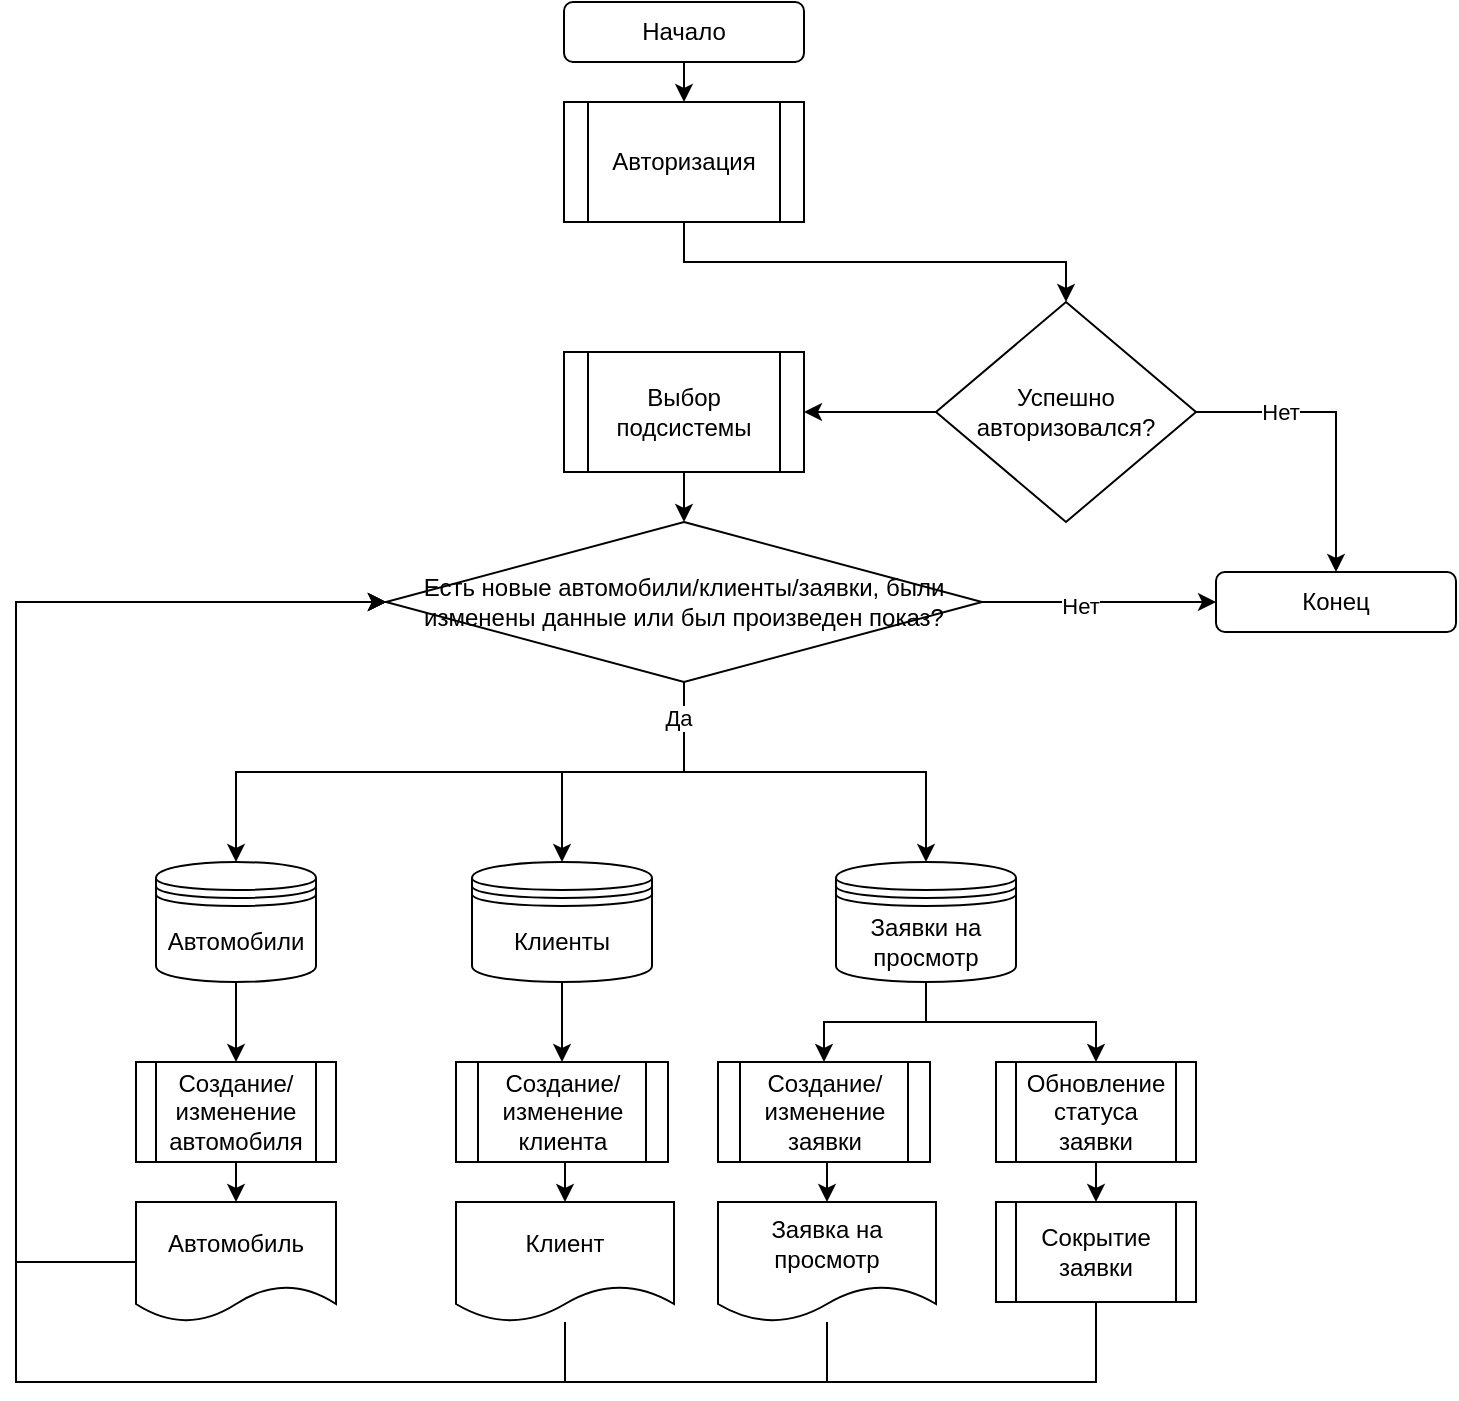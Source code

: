 <mxfile version="23.1.5" type="device">
  <diagram name="Страница — 1" id="TlbH_63KlKPQKvws_X7r">
    <mxGraphModel dx="1066" dy="705" grid="1" gridSize="10" guides="1" tooltips="1" connect="1" arrows="1" fold="1" page="1" pageScale="1" pageWidth="827" pageHeight="1169" math="0" shadow="0">
      <root>
        <mxCell id="0" />
        <mxCell id="1" parent="0" />
        <mxCell id="QBwxYJJc6qWLc4DvF4go-5" style="edgeStyle=orthogonalEdgeStyle;rounded=0;orthogonalLoop=1;jettySize=auto;html=1;exitX=0.5;exitY=1;exitDx=0;exitDy=0;entryX=0.5;entryY=0;entryDx=0;entryDy=0;" edge="1" parent="1" source="QBwxYJJc6qWLc4DvF4go-1" target="QBwxYJJc6qWLc4DvF4go-3">
          <mxGeometry relative="1" as="geometry" />
        </mxCell>
        <mxCell id="QBwxYJJc6qWLc4DvF4go-1" value="Начало" style="rounded=1;whiteSpace=wrap;html=1;" vertex="1" parent="1">
          <mxGeometry x="354" y="10" width="120" height="30" as="geometry" />
        </mxCell>
        <mxCell id="QBwxYJJc6qWLc4DvF4go-6" style="edgeStyle=orthogonalEdgeStyle;rounded=0;orthogonalLoop=1;jettySize=auto;html=1;exitX=0.5;exitY=1;exitDx=0;exitDy=0;entryX=0.5;entryY=0;entryDx=0;entryDy=0;" edge="1" parent="1" source="QBwxYJJc6qWLc4DvF4go-3" target="QBwxYJJc6qWLc4DvF4go-4">
          <mxGeometry relative="1" as="geometry" />
        </mxCell>
        <mxCell id="QBwxYJJc6qWLc4DvF4go-3" value="Авторизация" style="shape=process;whiteSpace=wrap;html=1;backgroundOutline=1;" vertex="1" parent="1">
          <mxGeometry x="354" y="60" width="120" height="60" as="geometry" />
        </mxCell>
        <mxCell id="QBwxYJJc6qWLc4DvF4go-8" style="edgeStyle=orthogonalEdgeStyle;rounded=0;orthogonalLoop=1;jettySize=auto;html=1;exitX=1;exitY=0.5;exitDx=0;exitDy=0;" edge="1" parent="1" source="QBwxYJJc6qWLc4DvF4go-4" target="QBwxYJJc6qWLc4DvF4go-7">
          <mxGeometry relative="1" as="geometry" />
        </mxCell>
        <mxCell id="QBwxYJJc6qWLc4DvF4go-9" value="Нет" style="edgeLabel;html=1;align=center;verticalAlign=middle;resizable=0;points=[];" vertex="1" connectable="0" parent="QBwxYJJc6qWLc4DvF4go-8">
          <mxGeometry x="-0.437" relative="1" as="geometry">
            <mxPoint as="offset" />
          </mxGeometry>
        </mxCell>
        <mxCell id="QBwxYJJc6qWLc4DvF4go-11" style="edgeStyle=orthogonalEdgeStyle;rounded=0;orthogonalLoop=1;jettySize=auto;html=1;exitX=0;exitY=0.5;exitDx=0;exitDy=0;" edge="1" parent="1" source="QBwxYJJc6qWLc4DvF4go-4" target="QBwxYJJc6qWLc4DvF4go-10">
          <mxGeometry relative="1" as="geometry" />
        </mxCell>
        <mxCell id="QBwxYJJc6qWLc4DvF4go-4" value="Успешно авторизовался?" style="rhombus;whiteSpace=wrap;html=1;" vertex="1" parent="1">
          <mxGeometry x="540" y="160" width="130" height="110" as="geometry" />
        </mxCell>
        <mxCell id="QBwxYJJc6qWLc4DvF4go-7" value="Конец" style="rounded=1;whiteSpace=wrap;html=1;" vertex="1" parent="1">
          <mxGeometry x="680" y="295" width="120" height="30" as="geometry" />
        </mxCell>
        <mxCell id="QBwxYJJc6qWLc4DvF4go-38" style="edgeStyle=orthogonalEdgeStyle;rounded=0;orthogonalLoop=1;jettySize=auto;html=1;exitX=0.5;exitY=1;exitDx=0;exitDy=0;entryX=0.5;entryY=0;entryDx=0;entryDy=0;" edge="1" parent="1" source="QBwxYJJc6qWLc4DvF4go-10" target="QBwxYJJc6qWLc4DvF4go-37">
          <mxGeometry relative="1" as="geometry" />
        </mxCell>
        <mxCell id="QBwxYJJc6qWLc4DvF4go-10" value="Выбор подсистемы" style="shape=process;whiteSpace=wrap;html=1;backgroundOutline=1;" vertex="1" parent="1">
          <mxGeometry x="354" y="185" width="120" height="60" as="geometry" />
        </mxCell>
        <mxCell id="QBwxYJJc6qWLc4DvF4go-20" style="edgeStyle=orthogonalEdgeStyle;rounded=0;orthogonalLoop=1;jettySize=auto;html=1;exitX=0.5;exitY=1;exitDx=0;exitDy=0;entryX=0.5;entryY=0;entryDx=0;entryDy=0;" edge="1" parent="1" source="QBwxYJJc6qWLc4DvF4go-13" target="QBwxYJJc6qWLc4DvF4go-19">
          <mxGeometry relative="1" as="geometry" />
        </mxCell>
        <mxCell id="QBwxYJJc6qWLc4DvF4go-13" value="Автомобили" style="shape=datastore;whiteSpace=wrap;html=1;" vertex="1" parent="1">
          <mxGeometry x="150" y="440" width="80" height="60" as="geometry" />
        </mxCell>
        <mxCell id="QBwxYJJc6qWLc4DvF4go-27" style="edgeStyle=orthogonalEdgeStyle;rounded=0;orthogonalLoop=1;jettySize=auto;html=1;exitX=0.5;exitY=1;exitDx=0;exitDy=0;entryX=0.5;entryY=0;entryDx=0;entryDy=0;" edge="1" parent="1" source="QBwxYJJc6qWLc4DvF4go-14" target="QBwxYJJc6qWLc4DvF4go-25">
          <mxGeometry relative="1" as="geometry" />
        </mxCell>
        <mxCell id="QBwxYJJc6qWLc4DvF4go-14" value="Клиенты" style="shape=datastore;whiteSpace=wrap;html=1;" vertex="1" parent="1">
          <mxGeometry x="308" y="440" width="90" height="60" as="geometry" />
        </mxCell>
        <mxCell id="QBwxYJJc6qWLc4DvF4go-32" style="edgeStyle=orthogonalEdgeStyle;rounded=0;orthogonalLoop=1;jettySize=auto;html=1;entryX=0.5;entryY=0;entryDx=0;entryDy=0;" edge="1" parent="1" source="QBwxYJJc6qWLc4DvF4go-15" target="QBwxYJJc6qWLc4DvF4go-30">
          <mxGeometry relative="1" as="geometry" />
        </mxCell>
        <mxCell id="QBwxYJJc6qWLc4DvF4go-34" style="edgeStyle=orthogonalEdgeStyle;rounded=0;orthogonalLoop=1;jettySize=auto;html=1;exitX=0.5;exitY=1;exitDx=0;exitDy=0;" edge="1" parent="1" source="QBwxYJJc6qWLc4DvF4go-15" target="QBwxYJJc6qWLc4DvF4go-33">
          <mxGeometry relative="1" as="geometry" />
        </mxCell>
        <mxCell id="QBwxYJJc6qWLc4DvF4go-15" value="Заявки на просмотр" style="shape=datastore;whiteSpace=wrap;html=1;" vertex="1" parent="1">
          <mxGeometry x="490" y="440" width="90" height="60" as="geometry" />
        </mxCell>
        <mxCell id="QBwxYJJc6qWLc4DvF4go-22" style="edgeStyle=orthogonalEdgeStyle;rounded=0;orthogonalLoop=1;jettySize=auto;html=1;exitX=0.5;exitY=1;exitDx=0;exitDy=0;entryX=0.5;entryY=0;entryDx=0;entryDy=0;" edge="1" parent="1" source="QBwxYJJc6qWLc4DvF4go-19" target="QBwxYJJc6qWLc4DvF4go-21">
          <mxGeometry relative="1" as="geometry" />
        </mxCell>
        <mxCell id="QBwxYJJc6qWLc4DvF4go-19" value="Создание/изменение автомобиля" style="shape=process;whiteSpace=wrap;html=1;backgroundOutline=1;" vertex="1" parent="1">
          <mxGeometry x="140" y="540" width="100" height="50" as="geometry" />
        </mxCell>
        <mxCell id="QBwxYJJc6qWLc4DvF4go-48" style="edgeStyle=orthogonalEdgeStyle;rounded=0;orthogonalLoop=1;jettySize=auto;html=1;entryX=0;entryY=0.5;entryDx=0;entryDy=0;" edge="1" parent="1" source="QBwxYJJc6qWLc4DvF4go-21" target="QBwxYJJc6qWLc4DvF4go-37">
          <mxGeometry relative="1" as="geometry">
            <Array as="points">
              <mxPoint x="80" y="640" />
              <mxPoint x="80" y="310" />
            </Array>
          </mxGeometry>
        </mxCell>
        <mxCell id="QBwxYJJc6qWLc4DvF4go-21" value="Автомобиль" style="shape=document;whiteSpace=wrap;html=1;boundedLbl=1;" vertex="1" parent="1">
          <mxGeometry x="140" y="610" width="100" height="60" as="geometry" />
        </mxCell>
        <mxCell id="QBwxYJJc6qWLc4DvF4go-24" style="edgeStyle=orthogonalEdgeStyle;rounded=0;orthogonalLoop=1;jettySize=auto;html=1;exitX=0.5;exitY=1;exitDx=0;exitDy=0;entryX=0.5;entryY=0;entryDx=0;entryDy=0;" edge="1" parent="1" source="QBwxYJJc6qWLc4DvF4go-25" target="QBwxYJJc6qWLc4DvF4go-26">
          <mxGeometry relative="1" as="geometry" />
        </mxCell>
        <mxCell id="QBwxYJJc6qWLc4DvF4go-25" value="Создание/изменение клиента" style="shape=process;whiteSpace=wrap;html=1;backgroundOutline=1;" vertex="1" parent="1">
          <mxGeometry x="300" y="540" width="106" height="50" as="geometry" />
        </mxCell>
        <mxCell id="QBwxYJJc6qWLc4DvF4go-49" style="edgeStyle=orthogonalEdgeStyle;rounded=0;orthogonalLoop=1;jettySize=auto;html=1;entryX=0;entryY=0.5;entryDx=0;entryDy=0;" edge="1" parent="1" source="QBwxYJJc6qWLc4DvF4go-26" target="QBwxYJJc6qWLc4DvF4go-37">
          <mxGeometry relative="1" as="geometry">
            <Array as="points">
              <mxPoint x="355" y="700" />
              <mxPoint x="80" y="700" />
              <mxPoint x="80" y="310" />
            </Array>
          </mxGeometry>
        </mxCell>
        <mxCell id="QBwxYJJc6qWLc4DvF4go-26" value="Клиент" style="shape=document;whiteSpace=wrap;html=1;boundedLbl=1;" vertex="1" parent="1">
          <mxGeometry x="300" y="610" width="109" height="60" as="geometry" />
        </mxCell>
        <mxCell id="QBwxYJJc6qWLc4DvF4go-29" style="edgeStyle=orthogonalEdgeStyle;rounded=0;orthogonalLoop=1;jettySize=auto;html=1;exitX=0.5;exitY=1;exitDx=0;exitDy=0;entryX=0.5;entryY=0;entryDx=0;entryDy=0;" edge="1" parent="1" source="QBwxYJJc6qWLc4DvF4go-30" target="QBwxYJJc6qWLc4DvF4go-31">
          <mxGeometry relative="1" as="geometry" />
        </mxCell>
        <mxCell id="QBwxYJJc6qWLc4DvF4go-30" value="Создание/изменение заявки" style="shape=process;whiteSpace=wrap;html=1;backgroundOutline=1;" vertex="1" parent="1">
          <mxGeometry x="431" y="540" width="106" height="50" as="geometry" />
        </mxCell>
        <mxCell id="QBwxYJJc6qWLc4DvF4go-50" style="edgeStyle=orthogonalEdgeStyle;rounded=0;orthogonalLoop=1;jettySize=auto;html=1;entryX=0;entryY=0.5;entryDx=0;entryDy=0;" edge="1" parent="1" source="QBwxYJJc6qWLc4DvF4go-31" target="QBwxYJJc6qWLc4DvF4go-37">
          <mxGeometry relative="1" as="geometry">
            <Array as="points">
              <mxPoint x="486" y="700" />
              <mxPoint x="80" y="700" />
              <mxPoint x="80" y="310" />
            </Array>
          </mxGeometry>
        </mxCell>
        <mxCell id="QBwxYJJc6qWLc4DvF4go-31" value="Заявка на просмотр" style="shape=document;whiteSpace=wrap;html=1;boundedLbl=1;" vertex="1" parent="1">
          <mxGeometry x="431" y="610" width="109" height="60" as="geometry" />
        </mxCell>
        <mxCell id="QBwxYJJc6qWLc4DvF4go-36" style="edgeStyle=orthogonalEdgeStyle;rounded=0;orthogonalLoop=1;jettySize=auto;html=1;exitX=0.5;exitY=1;exitDx=0;exitDy=0;entryX=0.5;entryY=0;entryDx=0;entryDy=0;" edge="1" parent="1" source="QBwxYJJc6qWLc4DvF4go-33" target="QBwxYJJc6qWLc4DvF4go-35">
          <mxGeometry relative="1" as="geometry" />
        </mxCell>
        <mxCell id="QBwxYJJc6qWLc4DvF4go-33" value="Обновление статуса заявки" style="shape=process;whiteSpace=wrap;html=1;backgroundOutline=1;" vertex="1" parent="1">
          <mxGeometry x="570" y="540" width="100" height="50" as="geometry" />
        </mxCell>
        <mxCell id="QBwxYJJc6qWLc4DvF4go-51" style="edgeStyle=orthogonalEdgeStyle;rounded=0;orthogonalLoop=1;jettySize=auto;html=1;entryX=0;entryY=0.5;entryDx=0;entryDy=0;" edge="1" parent="1" source="QBwxYJJc6qWLc4DvF4go-35" target="QBwxYJJc6qWLc4DvF4go-37">
          <mxGeometry relative="1" as="geometry">
            <Array as="points">
              <mxPoint x="620" y="700" />
              <mxPoint x="80" y="700" />
              <mxPoint x="80" y="310" />
            </Array>
          </mxGeometry>
        </mxCell>
        <mxCell id="QBwxYJJc6qWLc4DvF4go-35" value="Сокрытие заявки" style="shape=process;whiteSpace=wrap;html=1;backgroundOutline=1;" vertex="1" parent="1">
          <mxGeometry x="570" y="610" width="100" height="50" as="geometry" />
        </mxCell>
        <mxCell id="QBwxYJJc6qWLc4DvF4go-40" style="edgeStyle=orthogonalEdgeStyle;rounded=0;orthogonalLoop=1;jettySize=auto;html=1;exitX=0.5;exitY=1;exitDx=0;exitDy=0;entryX=0.5;entryY=0;entryDx=0;entryDy=0;" edge="1" parent="1" source="QBwxYJJc6qWLc4DvF4go-37" target="QBwxYJJc6qWLc4DvF4go-13">
          <mxGeometry relative="1" as="geometry" />
        </mxCell>
        <mxCell id="QBwxYJJc6qWLc4DvF4go-41" style="edgeStyle=orthogonalEdgeStyle;rounded=0;orthogonalLoop=1;jettySize=auto;html=1;exitX=0.5;exitY=1;exitDx=0;exitDy=0;" edge="1" parent="1" source="QBwxYJJc6qWLc4DvF4go-37" target="QBwxYJJc6qWLc4DvF4go-14">
          <mxGeometry relative="1" as="geometry" />
        </mxCell>
        <mxCell id="QBwxYJJc6qWLc4DvF4go-42" style="edgeStyle=orthogonalEdgeStyle;rounded=0;orthogonalLoop=1;jettySize=auto;html=1;exitX=0.5;exitY=1;exitDx=0;exitDy=0;" edge="1" parent="1" source="QBwxYJJc6qWLc4DvF4go-37" target="QBwxYJJc6qWLc4DvF4go-15">
          <mxGeometry relative="1" as="geometry" />
        </mxCell>
        <mxCell id="QBwxYJJc6qWLc4DvF4go-43" value="Да" style="edgeLabel;html=1;align=center;verticalAlign=middle;resizable=0;points=[];" vertex="1" connectable="0" parent="QBwxYJJc6qWLc4DvF4go-42">
          <mxGeometry x="-0.829" y="-3" relative="1" as="geometry">
            <mxPoint as="offset" />
          </mxGeometry>
        </mxCell>
        <mxCell id="QBwxYJJc6qWLc4DvF4go-46" style="edgeStyle=orthogonalEdgeStyle;rounded=0;orthogonalLoop=1;jettySize=auto;html=1;entryX=0;entryY=0.5;entryDx=0;entryDy=0;" edge="1" parent="1" source="QBwxYJJc6qWLc4DvF4go-37" target="QBwxYJJc6qWLc4DvF4go-7">
          <mxGeometry relative="1" as="geometry" />
        </mxCell>
        <mxCell id="QBwxYJJc6qWLc4DvF4go-47" value="Нет" style="edgeLabel;html=1;align=center;verticalAlign=middle;resizable=0;points=[];" vertex="1" connectable="0" parent="QBwxYJJc6qWLc4DvF4go-46">
          <mxGeometry x="-0.162" y="-2" relative="1" as="geometry">
            <mxPoint as="offset" />
          </mxGeometry>
        </mxCell>
        <mxCell id="QBwxYJJc6qWLc4DvF4go-37" value="Есть новые автомобили/клиенты/заявки, были изменены данные или был произведен показ?" style="rhombus;whiteSpace=wrap;html=1;" vertex="1" parent="1">
          <mxGeometry x="265" y="270" width="298" height="80" as="geometry" />
        </mxCell>
      </root>
    </mxGraphModel>
  </diagram>
</mxfile>
